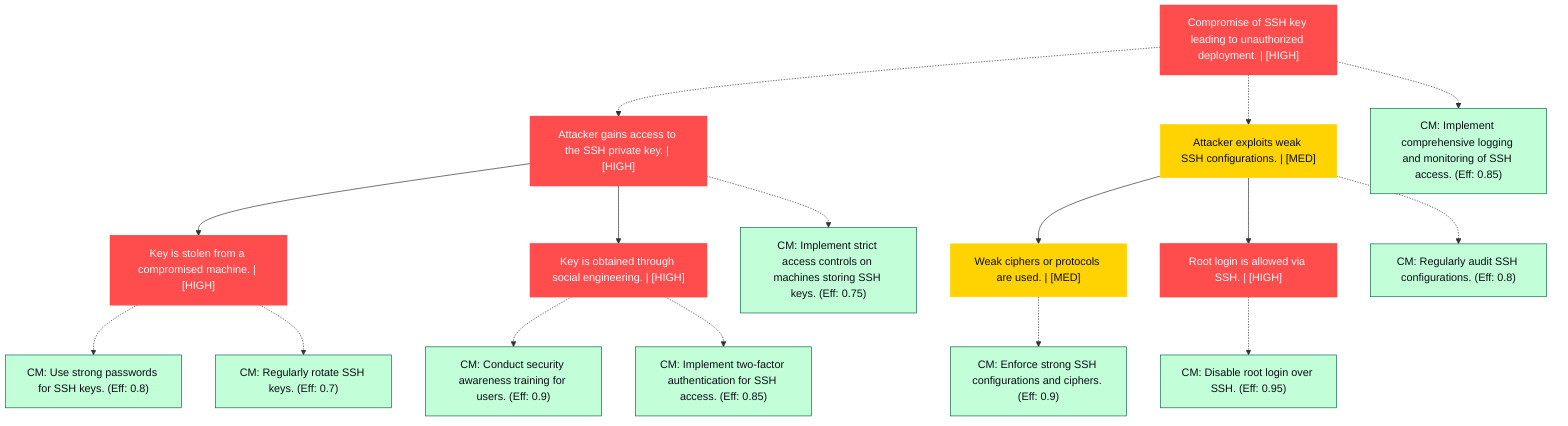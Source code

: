 graph TB
  node_01K64P9M6CJZQR4D8AZ0432AZ3["Compromise of SSH key leading to unauthorized deployment. | [HIGH]"]:::highRisk
  node_01K64P9M6CJZQR4D8AZ0432AZ4["Attacker gains access to the SSH private key. | [HIGH]"]:::highRisk
  node_01K64P9M6CJZQR4D8AZ0432AZ5["Key is stolen from a compromised machine. | [HIGH]"]:::highRisk
  node_01K64P9M6CJZQR4D8AZ0432AZ5_cm_0["CM: Use strong passwords for SSH keys. (Eff: 0.8)"]:::countermeasure
  node_01K64P9M6CJZQR4D8AZ0432AZ5_cm_1["CM: Regularly rotate SSH keys. (Eff: 0.7)"]:::countermeasure
  node_01K64P9M6CJZQR4D8AZ0432AZ6["Key is obtained through social engineering. | [HIGH]"]:::highRisk
  node_01K64P9M6CJZQR4D8AZ0432AZ6_cm_0["CM: Conduct security awareness training for users. (Eff: 0.9)"]:::countermeasure
  node_01K64P9M6CJZQR4D8AZ0432AZ6_cm_1["CM: Implement two-factor authentication for SSH access. (Eff: 0.85)"]:::countermeasure
  node_01K64P9M6CJZQR4D8AZ0432AZ4_cm_0["CM: Implement strict access controls on machines storing SSH keys. (Eff: 0.75)"]:::countermeasure
  node_01K64P9M6CJZQR4D8AZ0432AZ7["Attacker exploits weak SSH configurations. | [MED]"]:::mediumRisk
  node_01K64P9M6CJZQR4D8AZ0432AZ8["Weak ciphers or protocols are used. | [MED]"]:::mediumRisk
  node_01K64P9M6CJZQR4D8AZ0432AZ8_cm_0["CM: Enforce strong SSH configurations and ciphers. (Eff: 0.9)"]:::countermeasure
  node_01K64P9M6CJZQR4D8AZ0432AZ9["Root login is allowed via SSH. | [HIGH]"]:::highRisk
  node_01K64P9M6CJZQR4D8AZ0432AZ9_cm_0["CM: Disable root login over SSH. (Eff: 0.95)"]:::countermeasure
  node_01K64P9M6CJZQR4D8AZ0432AZ7_cm_0["CM: Regularly audit SSH configurations. (Eff: 0.8)"]:::countermeasure
  node_01K64P9M6CJZQR4D8AZ0432AZ3_cm_0["CM: Implement comprehensive logging and monitoring of SSH access. (Eff: 0.85)"]:::countermeasure

  node_01K64P9M6CJZQR4D8AZ0432AZ3 -.-> node_01K64P9M6CJZQR4D8AZ0432AZ4
  node_01K64P9M6CJZQR4D8AZ0432AZ4 --> node_01K64P9M6CJZQR4D8AZ0432AZ5
  node_01K64P9M6CJZQR4D8AZ0432AZ5 -.-> node_01K64P9M6CJZQR4D8AZ0432AZ5_cm_0
  node_01K64P9M6CJZQR4D8AZ0432AZ5 -.-> node_01K64P9M6CJZQR4D8AZ0432AZ5_cm_1
  node_01K64P9M6CJZQR4D8AZ0432AZ4 --> node_01K64P9M6CJZQR4D8AZ0432AZ6
  node_01K64P9M6CJZQR4D8AZ0432AZ6 -.-> node_01K64P9M6CJZQR4D8AZ0432AZ6_cm_0
  node_01K64P9M6CJZQR4D8AZ0432AZ6 -.-> node_01K64P9M6CJZQR4D8AZ0432AZ6_cm_1
  node_01K64P9M6CJZQR4D8AZ0432AZ4 -.-> node_01K64P9M6CJZQR4D8AZ0432AZ4_cm_0
  node_01K64P9M6CJZQR4D8AZ0432AZ3 -.-> node_01K64P9M6CJZQR4D8AZ0432AZ7
  node_01K64P9M6CJZQR4D8AZ0432AZ7 --> node_01K64P9M6CJZQR4D8AZ0432AZ8
  node_01K64P9M6CJZQR4D8AZ0432AZ8 -.-> node_01K64P9M6CJZQR4D8AZ0432AZ8_cm_0
  node_01K64P9M6CJZQR4D8AZ0432AZ7 --> node_01K64P9M6CJZQR4D8AZ0432AZ9
  node_01K64P9M6CJZQR4D8AZ0432AZ9 -.-> node_01K64P9M6CJZQR4D8AZ0432AZ9_cm_0
  node_01K64P9M6CJZQR4D8AZ0432AZ7 -.-> node_01K64P9M6CJZQR4D8AZ0432AZ7_cm_0
  node_01K64P9M6CJZQR4D8AZ0432AZ3 -.-> node_01K64P9M6CJZQR4D8AZ0432AZ3_cm_0

  classDef andNode fill:#FF4C4C,stroke:#FF4C4C,stroke-width:2px,color:#F5F7FA
  classDef orNode fill:#36FF8F,stroke:#36FF8F,stroke-width:2px,color:#0B0D17
  classDef leafNode fill:#29ABE2,stroke:#29ABE2,stroke-width:2px,color:#F5F7FA
  classDef highRisk fill:#FF4C4C,color:#F5F7FA,stroke:#FF4C4C,stroke-width:2px
  classDef mediumRisk fill:#FFD300,stroke:#FFD300,stroke-width:1px,color:#0B0D17
  classDef lowRisk fill:#FFF2B3,stroke:#FFF2B3,stroke-width:1px,color:#0B0D17
  classDef countermeasure fill:#C2FFD8,stroke:#106B49,stroke-width:1px,color:#0B0D17
  classDef reference fill:#A259FF,stroke:#c3a4ff,stroke-width:1px,stroke-dasharray:3 3,color:#F5F7FA
  classDef mitreNode stroke-dasharray:5 5
  classDef note fill:#ffffcc,stroke:#ffcc00,stroke-width:2px,stroke-dasharray:5 5